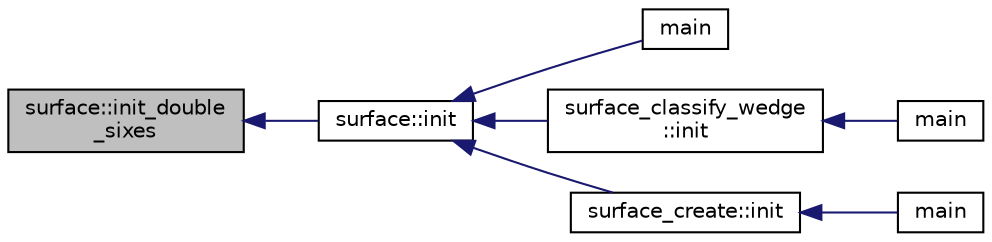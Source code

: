 digraph "surface::init_double_sixes"
{
  edge [fontname="Helvetica",fontsize="10",labelfontname="Helvetica",labelfontsize="10"];
  node [fontname="Helvetica",fontsize="10",shape=record];
  rankdir="LR";
  Node2943 [label="surface::init_double\l_sixes",height=0.2,width=0.4,color="black", fillcolor="grey75", style="filled", fontcolor="black"];
  Node2943 -> Node2944 [dir="back",color="midnightblue",fontsize="10",style="solid",fontname="Helvetica"];
  Node2944 [label="surface::init",height=0.2,width=0.4,color="black", fillcolor="white", style="filled",URL="$d5/d88/classsurface.html#a90570b0ca6ab02988159f2c40cb27308"];
  Node2944 -> Node2945 [dir="back",color="midnightblue",fontsize="10",style="solid",fontname="Helvetica"];
  Node2945 [label="main",height=0.2,width=0.4,color="black", fillcolor="white", style="filled",URL="$d6/dc3/arc__lifting__main_8_c.html#a217dbf8b442f20279ea00b898af96f52"];
  Node2944 -> Node2946 [dir="back",color="midnightblue",fontsize="10",style="solid",fontname="Helvetica"];
  Node2946 [label="surface_classify_wedge\l::init",height=0.2,width=0.4,color="black", fillcolor="white", style="filled",URL="$d7/d5c/classsurface__classify__wedge.html#a43302106663b307aa8274a5112a7010a"];
  Node2946 -> Node2947 [dir="back",color="midnightblue",fontsize="10",style="solid",fontname="Helvetica"];
  Node2947 [label="main",height=0.2,width=0.4,color="black", fillcolor="white", style="filled",URL="$df/df8/surface__classify_8_c.html#a217dbf8b442f20279ea00b898af96f52"];
  Node2944 -> Node2948 [dir="back",color="midnightblue",fontsize="10",style="solid",fontname="Helvetica"];
  Node2948 [label="surface_create::init",height=0.2,width=0.4,color="black", fillcolor="white", style="filled",URL="$de/da4/classsurface__create.html#ab0db5c12825f778e3caf8aa4da02eb06"];
  Node2948 -> Node2949 [dir="back",color="midnightblue",fontsize="10",style="solid",fontname="Helvetica"];
  Node2949 [label="main",height=0.2,width=0.4,color="black", fillcolor="white", style="filled",URL="$d2/dfa/create__surface__main_8_c.html#a217dbf8b442f20279ea00b898af96f52"];
}
